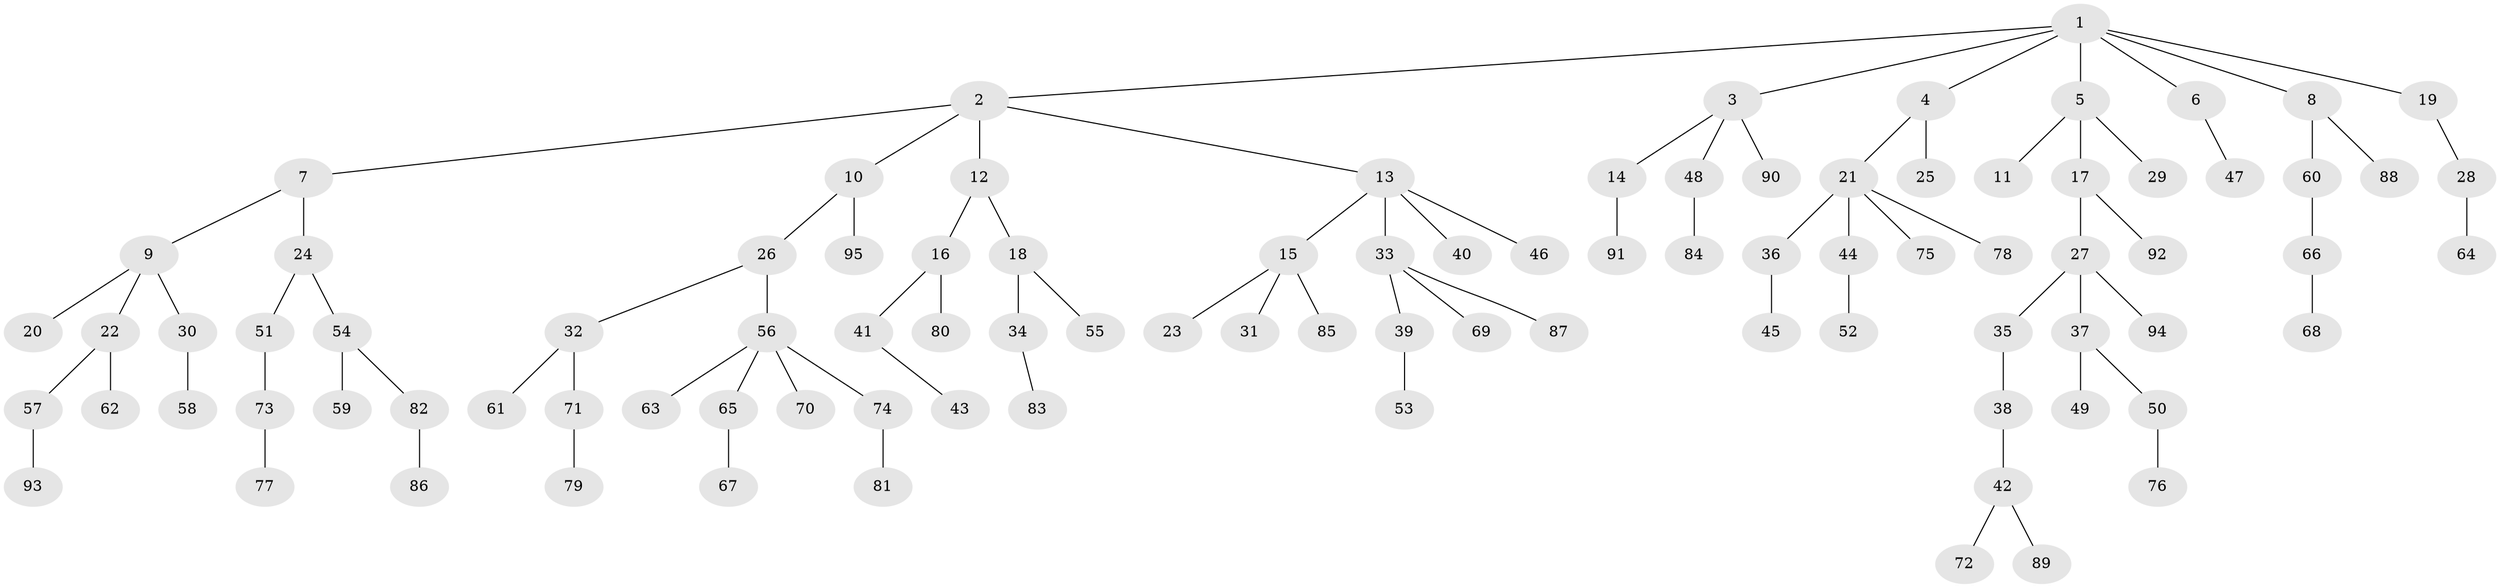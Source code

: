 // coarse degree distribution, {8: 0.015151515151515152, 6: 0.015151515151515152, 4: 0.09090909090909091, 1: 0.5909090909090909, 3: 0.18181818181818182, 5: 0.015151515151515152, 2: 0.09090909090909091}
// Generated by graph-tools (version 1.1) at 2025/52/02/27/25 19:52:12]
// undirected, 95 vertices, 94 edges
graph export_dot {
graph [start="1"]
  node [color=gray90,style=filled];
  1;
  2;
  3;
  4;
  5;
  6;
  7;
  8;
  9;
  10;
  11;
  12;
  13;
  14;
  15;
  16;
  17;
  18;
  19;
  20;
  21;
  22;
  23;
  24;
  25;
  26;
  27;
  28;
  29;
  30;
  31;
  32;
  33;
  34;
  35;
  36;
  37;
  38;
  39;
  40;
  41;
  42;
  43;
  44;
  45;
  46;
  47;
  48;
  49;
  50;
  51;
  52;
  53;
  54;
  55;
  56;
  57;
  58;
  59;
  60;
  61;
  62;
  63;
  64;
  65;
  66;
  67;
  68;
  69;
  70;
  71;
  72;
  73;
  74;
  75;
  76;
  77;
  78;
  79;
  80;
  81;
  82;
  83;
  84;
  85;
  86;
  87;
  88;
  89;
  90;
  91;
  92;
  93;
  94;
  95;
  1 -- 2;
  1 -- 3;
  1 -- 4;
  1 -- 5;
  1 -- 6;
  1 -- 8;
  1 -- 19;
  2 -- 7;
  2 -- 10;
  2 -- 12;
  2 -- 13;
  3 -- 14;
  3 -- 48;
  3 -- 90;
  4 -- 21;
  4 -- 25;
  5 -- 11;
  5 -- 17;
  5 -- 29;
  6 -- 47;
  7 -- 9;
  7 -- 24;
  8 -- 60;
  8 -- 88;
  9 -- 20;
  9 -- 22;
  9 -- 30;
  10 -- 26;
  10 -- 95;
  12 -- 16;
  12 -- 18;
  13 -- 15;
  13 -- 33;
  13 -- 40;
  13 -- 46;
  14 -- 91;
  15 -- 23;
  15 -- 31;
  15 -- 85;
  16 -- 41;
  16 -- 80;
  17 -- 27;
  17 -- 92;
  18 -- 34;
  18 -- 55;
  19 -- 28;
  21 -- 36;
  21 -- 44;
  21 -- 75;
  21 -- 78;
  22 -- 57;
  22 -- 62;
  24 -- 51;
  24 -- 54;
  26 -- 32;
  26 -- 56;
  27 -- 35;
  27 -- 37;
  27 -- 94;
  28 -- 64;
  30 -- 58;
  32 -- 61;
  32 -- 71;
  33 -- 39;
  33 -- 69;
  33 -- 87;
  34 -- 83;
  35 -- 38;
  36 -- 45;
  37 -- 49;
  37 -- 50;
  38 -- 42;
  39 -- 53;
  41 -- 43;
  42 -- 72;
  42 -- 89;
  44 -- 52;
  48 -- 84;
  50 -- 76;
  51 -- 73;
  54 -- 59;
  54 -- 82;
  56 -- 63;
  56 -- 65;
  56 -- 70;
  56 -- 74;
  57 -- 93;
  60 -- 66;
  65 -- 67;
  66 -- 68;
  71 -- 79;
  73 -- 77;
  74 -- 81;
  82 -- 86;
}
